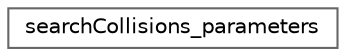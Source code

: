 digraph "类继承关系图"
{
 // LATEX_PDF_SIZE
  bgcolor="transparent";
  edge [fontname=Helvetica,fontsize=10,labelfontname=Helvetica,labelfontsize=10];
  node [fontname=Helvetica,fontsize=10,shape=box,height=0.2,width=0.4];
  rankdir="LR";
  Node0 [id="Node000000",label="searchCollisions_parameters",height=0.2,width=0.4,color="grey40", fillcolor="white", style="filled",URL="$structsearch_collisions__parameters.html",tooltip=" "];
}
